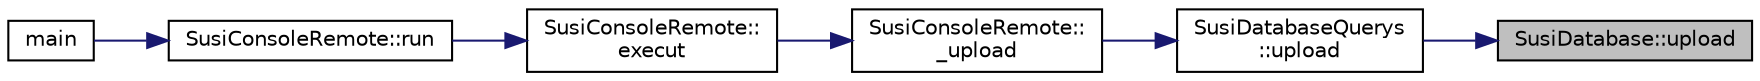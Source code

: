 digraph "SusiDatabase::upload"
{
 // LATEX_PDF_SIZE
  edge [fontname="Helvetica",fontsize="10",labelfontname="Helvetica",labelfontsize="10"];
  node [fontname="Helvetica",fontsize="10",shape=record];
  rankdir="RL";
  Node1 [label="SusiDatabase::upload",height=0.2,width=0.4,color="black", fillcolor="grey75", style="filled", fontcolor="black",tooltip=" "];
  Node1 -> Node2 [dir="back",color="midnightblue",fontsize="10",style="solid",fontname="Helvetica"];
  Node2 [label="SusiDatabaseQuerys\l::upload",height=0.2,width=0.4,color="black", fillcolor="white", style="filled",URL="$class_susi_database_querys.html#a132d31c1bedae768503f3ec7ee59ea96",tooltip=" "];
  Node2 -> Node3 [dir="back",color="midnightblue",fontsize="10",style="solid",fontname="Helvetica"];
  Node3 [label="SusiConsoleRemote::\l_upload",height=0.2,width=0.4,color="black", fillcolor="white", style="filled",URL="$class_susi_console_remote.html#ae98ddadb7b26d5f9db03cfa044957435",tooltip=" "];
  Node3 -> Node4 [dir="back",color="midnightblue",fontsize="10",style="solid",fontname="Helvetica"];
  Node4 [label="SusiConsoleRemote::\lexecut",height=0.2,width=0.4,color="black", fillcolor="white", style="filled",URL="$class_susi_console_remote.html#afd508aec4dd613da7127f93ee4ef2171",tooltip="Изпълнява команда по подаден стринг."];
  Node4 -> Node5 [dir="back",color="midnightblue",fontsize="10",style="solid",fontname="Helvetica"];
  Node5 [label="SusiConsoleRemote::run",height=0.2,width=0.4,color="black", fillcolor="white", style="filled",URL="$class_susi_console_remote.html#a9450e23e6d289165c69090f3bc209dd9",tooltip="Стартира приложението."];
  Node5 -> Node6 [dir="back",color="midnightblue",fontsize="10",style="solid",fontname="Helvetica"];
  Node6 [label="main",height=0.2,width=0.4,color="black", fillcolor="white", style="filled",URL="$main_8cpp.html#ae66f6b31b5ad750f1fe042a706a4e3d4",tooltip=" "];
}
